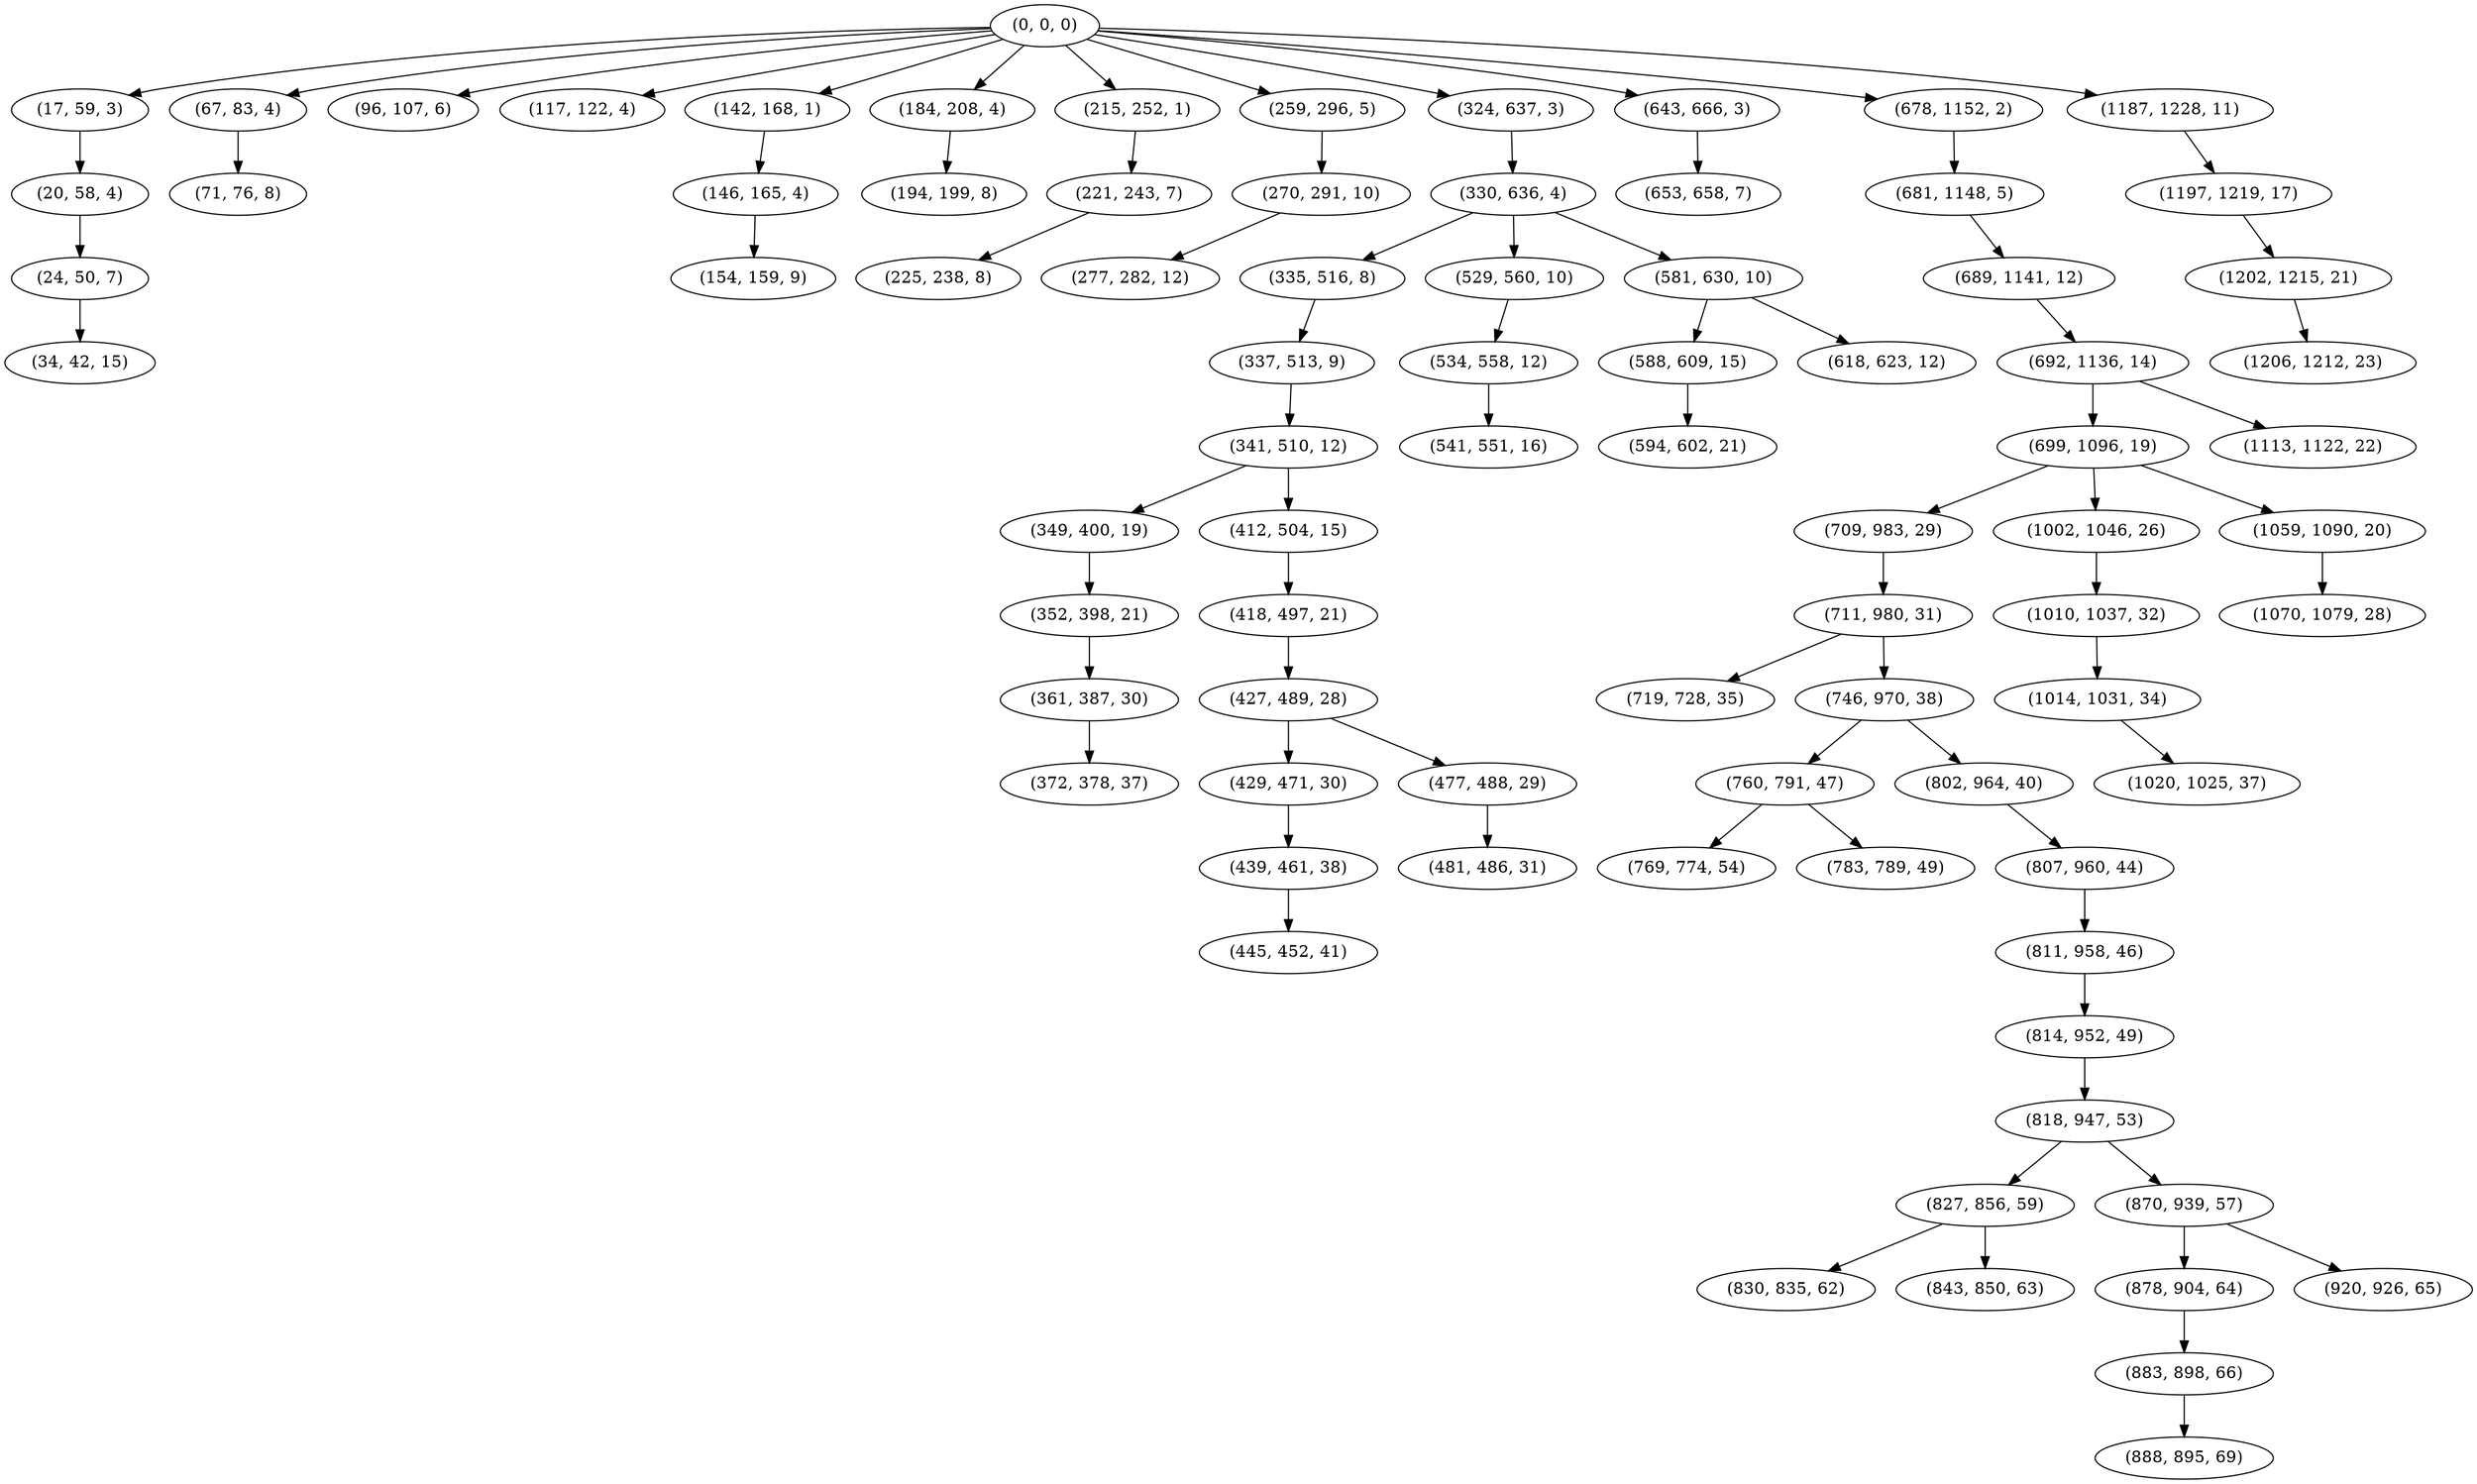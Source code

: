 digraph tree {
    "(0, 0, 0)";
    "(17, 59, 3)";
    "(20, 58, 4)";
    "(24, 50, 7)";
    "(34, 42, 15)";
    "(67, 83, 4)";
    "(71, 76, 8)";
    "(96, 107, 6)";
    "(117, 122, 4)";
    "(142, 168, 1)";
    "(146, 165, 4)";
    "(154, 159, 9)";
    "(184, 208, 4)";
    "(194, 199, 8)";
    "(215, 252, 1)";
    "(221, 243, 7)";
    "(225, 238, 8)";
    "(259, 296, 5)";
    "(270, 291, 10)";
    "(277, 282, 12)";
    "(324, 637, 3)";
    "(330, 636, 4)";
    "(335, 516, 8)";
    "(337, 513, 9)";
    "(341, 510, 12)";
    "(349, 400, 19)";
    "(352, 398, 21)";
    "(361, 387, 30)";
    "(372, 378, 37)";
    "(412, 504, 15)";
    "(418, 497, 21)";
    "(427, 489, 28)";
    "(429, 471, 30)";
    "(439, 461, 38)";
    "(445, 452, 41)";
    "(477, 488, 29)";
    "(481, 486, 31)";
    "(529, 560, 10)";
    "(534, 558, 12)";
    "(541, 551, 16)";
    "(581, 630, 10)";
    "(588, 609, 15)";
    "(594, 602, 21)";
    "(618, 623, 12)";
    "(643, 666, 3)";
    "(653, 658, 7)";
    "(678, 1152, 2)";
    "(681, 1148, 5)";
    "(689, 1141, 12)";
    "(692, 1136, 14)";
    "(699, 1096, 19)";
    "(709, 983, 29)";
    "(711, 980, 31)";
    "(719, 728, 35)";
    "(746, 970, 38)";
    "(760, 791, 47)";
    "(769, 774, 54)";
    "(783, 789, 49)";
    "(802, 964, 40)";
    "(807, 960, 44)";
    "(811, 958, 46)";
    "(814, 952, 49)";
    "(818, 947, 53)";
    "(827, 856, 59)";
    "(830, 835, 62)";
    "(843, 850, 63)";
    "(870, 939, 57)";
    "(878, 904, 64)";
    "(883, 898, 66)";
    "(888, 895, 69)";
    "(920, 926, 65)";
    "(1002, 1046, 26)";
    "(1010, 1037, 32)";
    "(1014, 1031, 34)";
    "(1020, 1025, 37)";
    "(1059, 1090, 20)";
    "(1070, 1079, 28)";
    "(1113, 1122, 22)";
    "(1187, 1228, 11)";
    "(1197, 1219, 17)";
    "(1202, 1215, 21)";
    "(1206, 1212, 23)";
    "(0, 0, 0)" -> "(17, 59, 3)";
    "(0, 0, 0)" -> "(67, 83, 4)";
    "(0, 0, 0)" -> "(96, 107, 6)";
    "(0, 0, 0)" -> "(117, 122, 4)";
    "(0, 0, 0)" -> "(142, 168, 1)";
    "(0, 0, 0)" -> "(184, 208, 4)";
    "(0, 0, 0)" -> "(215, 252, 1)";
    "(0, 0, 0)" -> "(259, 296, 5)";
    "(0, 0, 0)" -> "(324, 637, 3)";
    "(0, 0, 0)" -> "(643, 666, 3)";
    "(0, 0, 0)" -> "(678, 1152, 2)";
    "(0, 0, 0)" -> "(1187, 1228, 11)";
    "(17, 59, 3)" -> "(20, 58, 4)";
    "(20, 58, 4)" -> "(24, 50, 7)";
    "(24, 50, 7)" -> "(34, 42, 15)";
    "(67, 83, 4)" -> "(71, 76, 8)";
    "(142, 168, 1)" -> "(146, 165, 4)";
    "(146, 165, 4)" -> "(154, 159, 9)";
    "(184, 208, 4)" -> "(194, 199, 8)";
    "(215, 252, 1)" -> "(221, 243, 7)";
    "(221, 243, 7)" -> "(225, 238, 8)";
    "(259, 296, 5)" -> "(270, 291, 10)";
    "(270, 291, 10)" -> "(277, 282, 12)";
    "(324, 637, 3)" -> "(330, 636, 4)";
    "(330, 636, 4)" -> "(335, 516, 8)";
    "(330, 636, 4)" -> "(529, 560, 10)";
    "(330, 636, 4)" -> "(581, 630, 10)";
    "(335, 516, 8)" -> "(337, 513, 9)";
    "(337, 513, 9)" -> "(341, 510, 12)";
    "(341, 510, 12)" -> "(349, 400, 19)";
    "(341, 510, 12)" -> "(412, 504, 15)";
    "(349, 400, 19)" -> "(352, 398, 21)";
    "(352, 398, 21)" -> "(361, 387, 30)";
    "(361, 387, 30)" -> "(372, 378, 37)";
    "(412, 504, 15)" -> "(418, 497, 21)";
    "(418, 497, 21)" -> "(427, 489, 28)";
    "(427, 489, 28)" -> "(429, 471, 30)";
    "(427, 489, 28)" -> "(477, 488, 29)";
    "(429, 471, 30)" -> "(439, 461, 38)";
    "(439, 461, 38)" -> "(445, 452, 41)";
    "(477, 488, 29)" -> "(481, 486, 31)";
    "(529, 560, 10)" -> "(534, 558, 12)";
    "(534, 558, 12)" -> "(541, 551, 16)";
    "(581, 630, 10)" -> "(588, 609, 15)";
    "(581, 630, 10)" -> "(618, 623, 12)";
    "(588, 609, 15)" -> "(594, 602, 21)";
    "(643, 666, 3)" -> "(653, 658, 7)";
    "(678, 1152, 2)" -> "(681, 1148, 5)";
    "(681, 1148, 5)" -> "(689, 1141, 12)";
    "(689, 1141, 12)" -> "(692, 1136, 14)";
    "(692, 1136, 14)" -> "(699, 1096, 19)";
    "(692, 1136, 14)" -> "(1113, 1122, 22)";
    "(699, 1096, 19)" -> "(709, 983, 29)";
    "(699, 1096, 19)" -> "(1002, 1046, 26)";
    "(699, 1096, 19)" -> "(1059, 1090, 20)";
    "(709, 983, 29)" -> "(711, 980, 31)";
    "(711, 980, 31)" -> "(719, 728, 35)";
    "(711, 980, 31)" -> "(746, 970, 38)";
    "(746, 970, 38)" -> "(760, 791, 47)";
    "(746, 970, 38)" -> "(802, 964, 40)";
    "(760, 791, 47)" -> "(769, 774, 54)";
    "(760, 791, 47)" -> "(783, 789, 49)";
    "(802, 964, 40)" -> "(807, 960, 44)";
    "(807, 960, 44)" -> "(811, 958, 46)";
    "(811, 958, 46)" -> "(814, 952, 49)";
    "(814, 952, 49)" -> "(818, 947, 53)";
    "(818, 947, 53)" -> "(827, 856, 59)";
    "(818, 947, 53)" -> "(870, 939, 57)";
    "(827, 856, 59)" -> "(830, 835, 62)";
    "(827, 856, 59)" -> "(843, 850, 63)";
    "(870, 939, 57)" -> "(878, 904, 64)";
    "(870, 939, 57)" -> "(920, 926, 65)";
    "(878, 904, 64)" -> "(883, 898, 66)";
    "(883, 898, 66)" -> "(888, 895, 69)";
    "(1002, 1046, 26)" -> "(1010, 1037, 32)";
    "(1010, 1037, 32)" -> "(1014, 1031, 34)";
    "(1014, 1031, 34)" -> "(1020, 1025, 37)";
    "(1059, 1090, 20)" -> "(1070, 1079, 28)";
    "(1187, 1228, 11)" -> "(1197, 1219, 17)";
    "(1197, 1219, 17)" -> "(1202, 1215, 21)";
    "(1202, 1215, 21)" -> "(1206, 1212, 23)";
}
